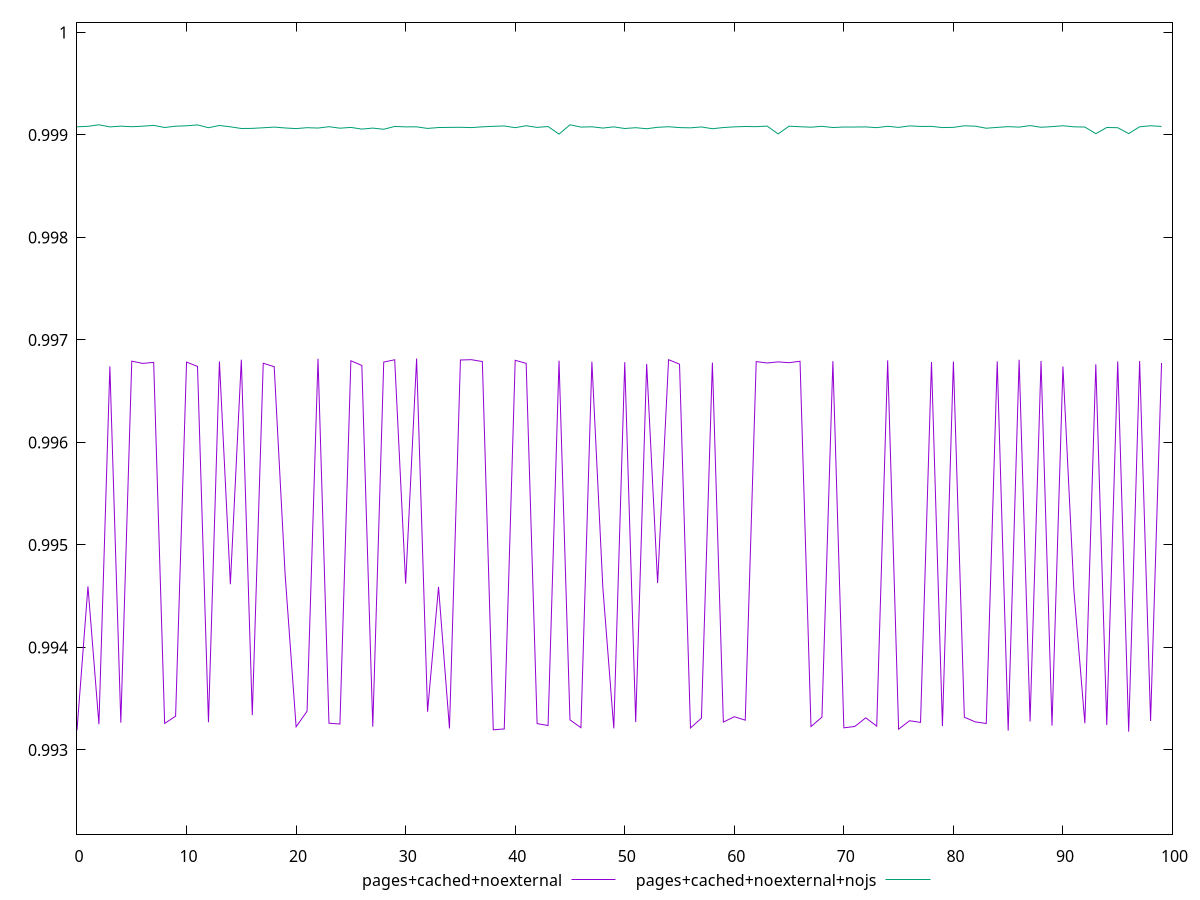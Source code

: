 $_pagesCachedNoexternal <<EOF
0.9931923664126172
0.9945948835465117
0.9932503618749767
0.9967417836962335
0.9932651468467744
0.9967932883600783
0.9967707724354898
0.9967809848227722
0.9932580939522409
0.9933287095246073
0.9967836435650663
0.9967417489935856
0.9932697917608571
0.996790653863916
0.9946158987193359
0.9968069061503041
0.9933395269443488
0.9967723647571034
0.996739402456025
0.994707090020431
0.9932252497442203
0.9933772227703475
0.9968160850047442
0.9932604189313847
0.9932524267473057
0.9967966820109939
0.9967508686152708
0.9932270623337148
0.9967837237602886
0.9968065711321653
0.9946217437501496
0.9968181561693557
0.9933720603004116
0.9945902772908279
0.9932090741830669
0.9968044145379448
0.9968071089716771
0.9967891254831005
0.99319585321536
0.9932045626461841
0.9968012369419885
0.9967715031838846
0.9932564734110833
0.9932380519213826
0.996797703009652
0.99329302995781
0.9932168035369129
0.9967875622213677
0.994583422252648
0.993209703529236
0.9967824244141507
0.9932708467007008
0.9967664888759578
0.9946280939235639
0.9968073767267528
0.9967634167329416
0.9932140425055365
0.9933091480783445
0.9967787947150798
0.9932713244816154
0.9933234710845797
0.9932899644890888
0.9967885899639004
0.9967748152825795
0.9967858690018143
0.9967775948451855
0.9967918889848334
0.9932272944386074
0.9933195882418493
0.996792837957269
0.9932151640243687
0.9932284183382875
0.9933129119551773
0.9932319343527514
0.9968005682749197
0.9932020753355421
0.9932844765104798
0.9932683482774448
0.9967842827941344
0.9932324782751916
0.996789184981124
0.9933187432084727
0.9932730731883304
0.9932578212561582
0.9967906744521693
0.993187838003689
0.9968062793943424
0.9932774253552767
0.9967944198747485
0.9932367278862971
0.9967408234880567
0.9945571472051364
0.9932598057517827
0.9967624796995049
0.9932420919411744
0.9967905143187148
0.9931780629005007
0.9967943033082065
0.9932822753125379
0.9967747785464255
EOF
$_pagesCachedNoexternalNojs <<EOF
0.9990796064547648
0.9990841626946614
0.9990991441007577
0.9990785484713822
0.9990858547467124
0.999080420657626
0.999085422872565
0.9990931870585211
0.999072779882547
0.9990853943965607
0.9990895017857813
0.9990980040313016
0.9990705123054775
0.9990922479984248
0.9990794387030892
0.9990630100845328
0.9990641127515754
0.9990701289256756
0.9990766768404189
0.9990681083764965
0.9990618340103021
0.9990708924572602
0.9990672652105146
0.9990804967678231
0.9990660291820674
0.9990737001273975
0.999057215985357
0.9990668723303066
0.9990553896945422
0.9990831483088503
0.9990788278148339
0.9990790502729383
0.9990637420365556
0.9990723081964145
0.999073753222204
0.9990747690872465
0.9990718416408653
0.999079125590826
0.9990842758372975
0.9990877988324307
0.9990710556590368
0.9990899042245066
0.9990736642870595
0.9990822046522009
0.9990080708349054
0.9990989951587299
0.999076798648358
0.9990796892210722
0.9990673110307111
0.9990788022625037
0.9990628966812947
0.9990707389916924
0.9990606013147474
0.9990747695293143
0.9990800651182496
0.9990717561079707
0.999069439951882
0.999078052628116
0.999060740877976
0.9990723303454943
0.9990788793583674
0.9990824172496866
0.999080808196436
0.9990864243490167
0.9990100063157691
0.9990854158631512
0.9990800527956538
0.9990756922071306
0.9990842732061974
0.999072388374125
0.9990775234989723
0.9990774436680798
0.9990782531942606
0.9990712840152449
0.9990846055550918
0.9990737810960262
0.9990882066666347
0.9990831404079414
0.9990834656180548
0.999072074276927
0.9990739797333446
0.9990891992104965
0.999085681315391
0.9990656412411252
0.9990737766716536
0.9990809968609734
0.9990763435697914
0.9990911909202129
0.999074915844679
0.999081114705987
0.9990897440513418
0.9990791907743537
0.999077141496792
0.9990126273343825
0.9990727767828741
0.9990706773337674
0.9990132364220767
0.9990794061186298
0.9990897471066218
0.9990829933535433
EOF
set key outside below
set terminal pngcairo
set output "report_00005_2020-11-02T22-26-11.212Z/first-cpu-idle/first-cpu-idle_pages+cached+noexternal_pages+cached+noexternal+nojs.png"
set yrange [0.9921780629005007:1.0000991441007576]
plot $_pagesCachedNoexternal title "pages+cached+noexternal" with line ,$_pagesCachedNoexternalNojs title "pages+cached+noexternal+nojs" with line ,
